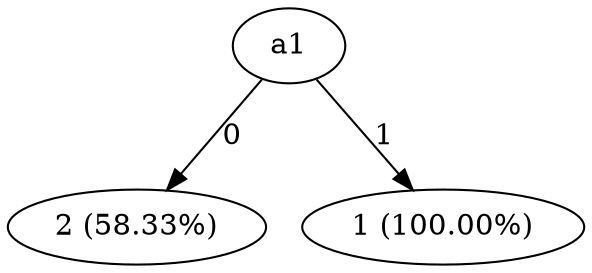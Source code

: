 digraph G {
"bg==" [ shape=oval label="a1"]
"bg==" -> "bi0w" [ label="0" ]
"bi0w" [ shape=oval label="2 (58.33%)"]
"bg==" -> "bi0x" [ label="1" ]
"bi0x" [ shape=oval label="1 (100.00%)"]
}
